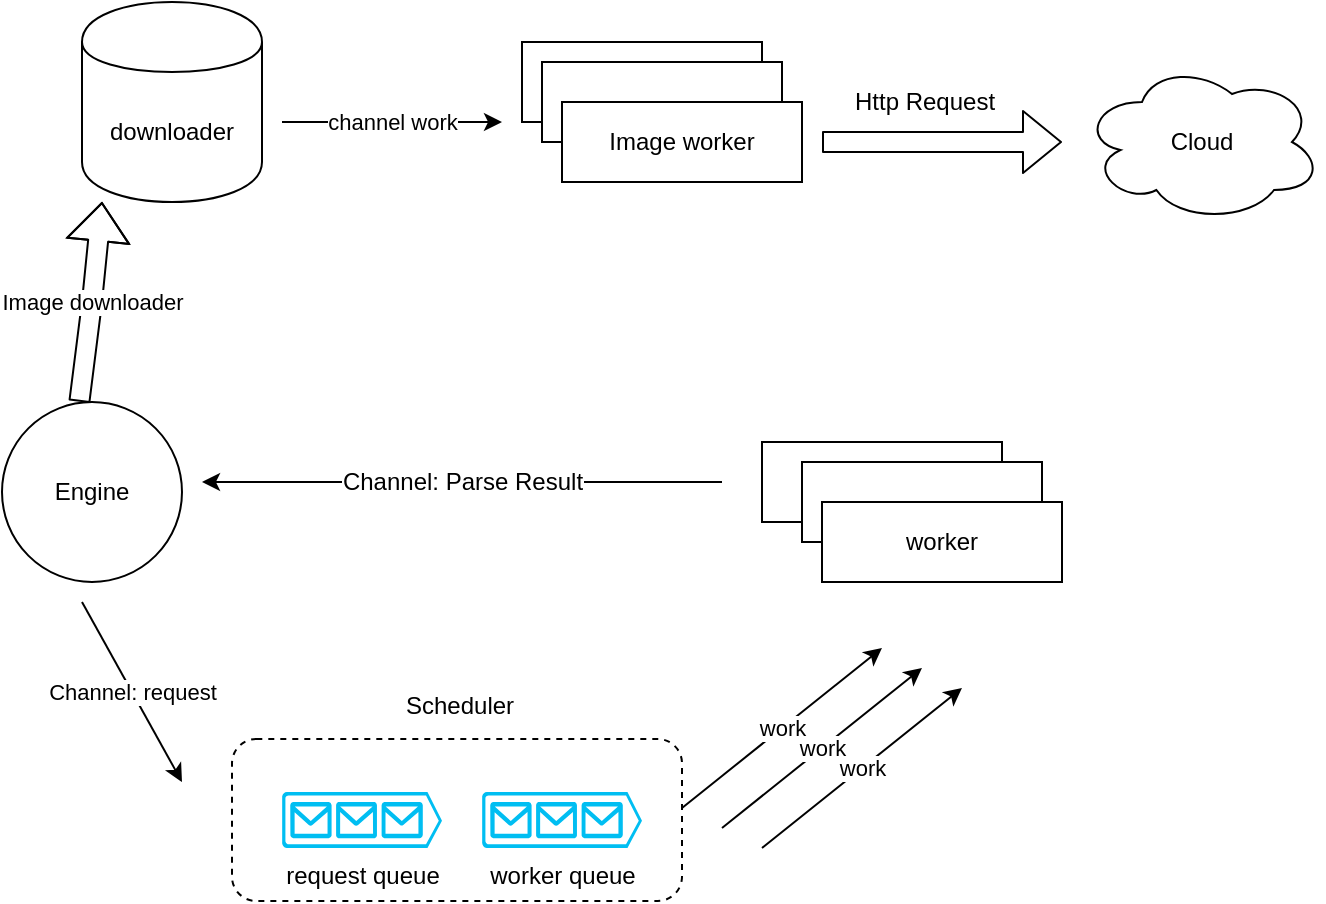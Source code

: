 <mxfile version="10.6.3" type="github"><diagram id="4u3Vp8zO-ggw2MPFIESw" name="Page-1"><mxGraphModel dx="1108" dy="676" grid="1" gridSize="10" guides="1" tooltips="1" connect="1" arrows="1" fold="1" page="1" pageScale="1" pageWidth="850" pageHeight="1100" background="none" math="0" shadow="0"><root><mxCell id="0"/><mxCell id="1" parent="0"/><mxCell id="_f0fK4rwKt39NmSV-1vu-1" value="Engine" style="ellipse;whiteSpace=wrap;html=1;aspect=fixed;" vertex="1" parent="1"><mxGeometry x="140" y="290" width="90" height="90" as="geometry"/></mxCell><mxCell id="_f0fK4rwKt39NmSV-1vu-2" value="" style="rounded=0;whiteSpace=wrap;html=1;" vertex="1" parent="1"><mxGeometry x="520" y="310" width="120" height="40" as="geometry"/></mxCell><mxCell id="_f0fK4rwKt39NmSV-1vu-3" value="" style="rounded=0;whiteSpace=wrap;html=1;" vertex="1" parent="1"><mxGeometry x="540" y="320" width="120" height="40" as="geometry"/></mxCell><mxCell id="_f0fK4rwKt39NmSV-1vu-4" value="worker" style="rounded=0;whiteSpace=wrap;html=1;" vertex="1" parent="1"><mxGeometry x="550" y="340" width="120" height="40" as="geometry"/></mxCell><mxCell id="_f0fK4rwKt39NmSV-1vu-5" value="downloader" style="shape=cylinder;whiteSpace=wrap;html=1;boundedLbl=1;backgroundOutline=1;" vertex="1" parent="1"><mxGeometry x="180" y="90" width="90" height="100" as="geometry"/></mxCell><mxCell id="_f0fK4rwKt39NmSV-1vu-9" value="" style="endArrow=classic;html=1;" edge="1" parent="1"><mxGeometry width="50" height="50" relative="1" as="geometry"><mxPoint x="500" y="330" as="sourcePoint"/><mxPoint x="240" y="330" as="targetPoint"/></mxGeometry></mxCell><mxCell id="_f0fK4rwKt39NmSV-1vu-10" value="Channel: Parse Result" style="text;html=1;resizable=0;points=[];align=center;verticalAlign=middle;labelBackgroundColor=#ffffff;" vertex="1" connectable="0" parent="_f0fK4rwKt39NmSV-1vu-9"><mxGeometry x="0.36" y="-4" relative="1" as="geometry"><mxPoint x="47" y="4" as="offset"/></mxGeometry></mxCell><mxCell id="_f0fK4rwKt39NmSV-1vu-12" value="work" style="endArrow=classic;html=1;" edge="1" parent="1"><mxGeometry width="50" height="50" relative="1" as="geometry"><mxPoint x="480" y="493" as="sourcePoint"/><mxPoint x="580" y="413" as="targetPoint"/></mxGeometry></mxCell><mxCell id="_f0fK4rwKt39NmSV-1vu-13" value="work" style="endArrow=classic;html=1;" edge="1" parent="1"><mxGeometry width="50" height="50" relative="1" as="geometry"><mxPoint x="500" y="503" as="sourcePoint"/><mxPoint x="600" y="423" as="targetPoint"/></mxGeometry></mxCell><mxCell id="_f0fK4rwKt39NmSV-1vu-14" value="work" style="endArrow=classic;html=1;" edge="1" parent="1"><mxGeometry width="50" height="50" relative="1" as="geometry"><mxPoint x="520" y="513" as="sourcePoint"/><mxPoint x="620" y="433" as="targetPoint"/></mxGeometry></mxCell><mxCell id="_f0fK4rwKt39NmSV-1vu-15" value="Channel: request" style="endArrow=classic;html=1;" edge="1" parent="1"><mxGeometry width="50" height="50" relative="1" as="geometry"><mxPoint x="180" y="390" as="sourcePoint"/><mxPoint x="230" y="480" as="targetPoint"/></mxGeometry></mxCell><mxCell id="_f0fK4rwKt39NmSV-1vu-16" value="Image downloader" style="shape=flexArrow;endArrow=classic;html=1;exitX=0.43;exitY=-0.002;exitDx=0;exitDy=0;exitPerimeter=0;" edge="1" parent="1" source="_f0fK4rwKt39NmSV-1vu-1"><mxGeometry width="50" height="50" relative="1" as="geometry"><mxPoint x="140" y="280" as="sourcePoint"/><mxPoint x="190" y="190" as="targetPoint"/><Array as="points"><mxPoint x="185" y="240"/></Array></mxGeometry></mxCell><mxCell id="_f0fK4rwKt39NmSV-1vu-17" value="&lt;div&gt;Cloud&lt;/div&gt;" style="ellipse;shape=cloud;whiteSpace=wrap;html=1;" vertex="1" parent="1"><mxGeometry x="680" y="120" width="120" height="80" as="geometry"/></mxCell><mxCell id="_f0fK4rwKt39NmSV-1vu-18" value="" style="rounded=0;whiteSpace=wrap;html=1;" vertex="1" parent="1"><mxGeometry x="400" y="110" width="120" height="40" as="geometry"/></mxCell><mxCell id="_f0fK4rwKt39NmSV-1vu-19" value="" style="rounded=0;whiteSpace=wrap;html=1;" vertex="1" parent="1"><mxGeometry x="410" y="120" width="120" height="40" as="geometry"/></mxCell><mxCell id="_f0fK4rwKt39NmSV-1vu-20" value="Image worker" style="rounded=0;whiteSpace=wrap;html=1;" vertex="1" parent="1"><mxGeometry x="420" y="140" width="120" height="40" as="geometry"/></mxCell><mxCell id="_f0fK4rwKt39NmSV-1vu-25" value="&lt;div&gt;channel work&lt;/div&gt;" style="endArrow=classic;html=1;" edge="1" parent="1"><mxGeometry width="50" height="50" relative="1" as="geometry"><mxPoint x="280" y="150" as="sourcePoint"/><mxPoint x="390" y="150" as="targetPoint"/></mxGeometry></mxCell><mxCell id="_f0fK4rwKt39NmSV-1vu-28" value="" style="shape=flexArrow;endArrow=classic;html=1;" edge="1" parent="1"><mxGeometry width="50" height="50" relative="1" as="geometry"><mxPoint x="550" y="160" as="sourcePoint"/><mxPoint x="670" y="160" as="targetPoint"/></mxGeometry></mxCell><mxCell id="_f0fK4rwKt39NmSV-1vu-29" value="Http Request" style="text;html=1;resizable=0;points=[];align=center;verticalAlign=middle;labelBackgroundColor=#ffffff;" vertex="1" connectable="0" parent="_f0fK4rwKt39NmSV-1vu-28"><mxGeometry x="-0.453" y="7" relative="1" as="geometry"><mxPoint x="17.5" y="-13" as="offset"/></mxGeometry></mxCell><mxCell id="_f0fK4rwKt39NmSV-1vu-33" value="request queue" style="verticalLabelPosition=bottom;html=1;verticalAlign=top;align=center;strokeColor=none;fillColor=#00BEF2;shape=mxgraph.azure.queue_generic;" vertex="1" parent="1"><mxGeometry x="280" y="485" width="80" height="28" as="geometry"/></mxCell><mxCell id="_f0fK4rwKt39NmSV-1vu-35" value="worker queue" style="verticalLabelPosition=bottom;html=1;verticalAlign=top;align=center;strokeColor=none;fillColor=#00BEF2;shape=mxgraph.azure.queue_generic;" vertex="1" parent="1"><mxGeometry x="380" y="485" width="80" height="28" as="geometry"/></mxCell><mxCell id="_f0fK4rwKt39NmSV-1vu-41" value="" style="rounded=1;whiteSpace=wrap;html=1;fillColor=none;dashed=1;" vertex="1" parent="1"><mxGeometry x="255" y="458.5" width="225" height="81" as="geometry"/></mxCell><mxCell id="_f0fK4rwKt39NmSV-1vu-43" value="Scheduler" style="text;html=1;resizable=0;points=[];autosize=1;align=left;verticalAlign=top;spacingTop=-4;" vertex="1" parent="1"><mxGeometry x="340" y="432" width="70" height="20" as="geometry"/></mxCell></root></mxGraphModel></diagram></mxfile>